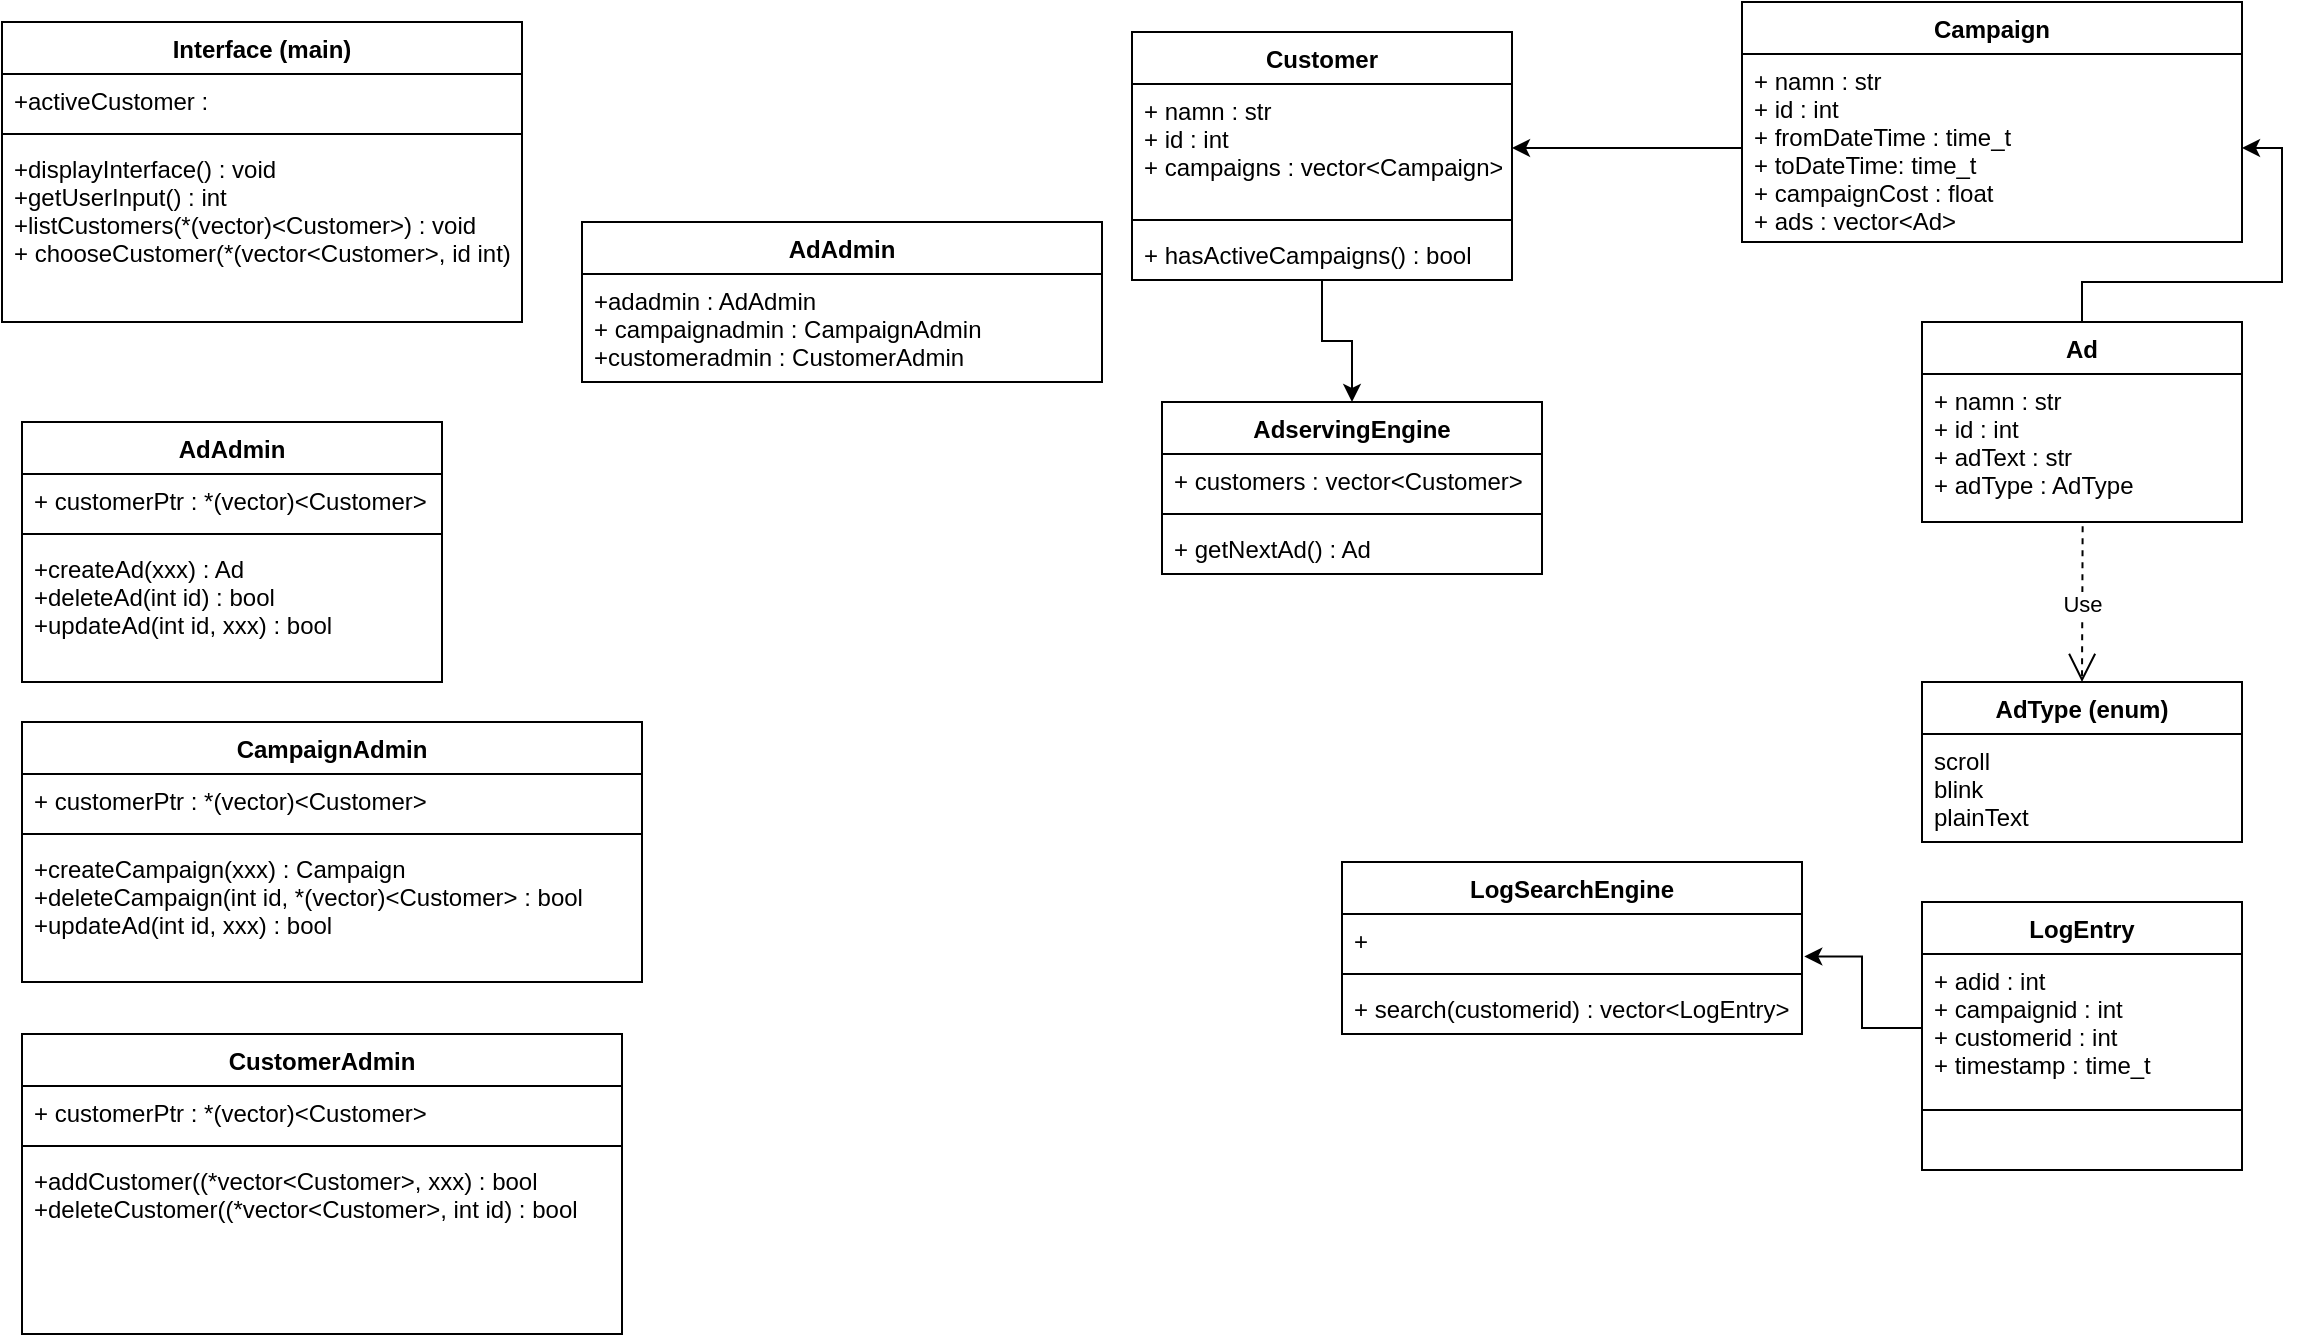 <mxfile version="13.9.8" type="github">
  <diagram id="C5RBs43oDa-KdzZeNtuy" name="Page-1">
    <mxGraphModel dx="1209" dy="643" grid="1" gridSize="10" guides="1" tooltips="1" connect="1" arrows="1" fold="1" page="1" pageScale="1" pageWidth="1169" pageHeight="1654" math="0" shadow="0">
      <root>
        <mxCell id="WIyWlLk6GJQsqaUBKTNV-0" />
        <mxCell id="WIyWlLk6GJQsqaUBKTNV-1" parent="WIyWlLk6GJQsqaUBKTNV-0" />
        <mxCell id="PC9s2-U-Bj0kXFb0hQpz-0" value="AdservingEngine" style="swimlane;fontStyle=1;align=center;verticalAlign=top;childLayout=stackLayout;horizontal=1;startSize=26;horizontalStack=0;resizeParent=1;resizeParentMax=0;resizeLast=0;collapsible=1;marginBottom=0;" parent="WIyWlLk6GJQsqaUBKTNV-1" vertex="1">
          <mxGeometry x="600" y="210" width="190" height="86" as="geometry" />
        </mxCell>
        <mxCell id="PC9s2-U-Bj0kXFb0hQpz-1" value="+ customers : vector&lt;Customer&gt;" style="text;strokeColor=none;fillColor=none;align=left;verticalAlign=top;spacingLeft=4;spacingRight=4;overflow=hidden;rotatable=0;points=[[0,0.5],[1,0.5]];portConstraint=eastwest;" parent="PC9s2-U-Bj0kXFb0hQpz-0" vertex="1">
          <mxGeometry y="26" width="190" height="26" as="geometry" />
        </mxCell>
        <mxCell id="PC9s2-U-Bj0kXFb0hQpz-2" value="" style="line;strokeWidth=1;fillColor=none;align=left;verticalAlign=middle;spacingTop=-1;spacingLeft=3;spacingRight=3;rotatable=0;labelPosition=right;points=[];portConstraint=eastwest;" parent="PC9s2-U-Bj0kXFb0hQpz-0" vertex="1">
          <mxGeometry y="52" width="190" height="8" as="geometry" />
        </mxCell>
        <mxCell id="PC9s2-U-Bj0kXFb0hQpz-3" value="+ getNextAd() : Ad" style="text;strokeColor=none;fillColor=none;align=left;verticalAlign=top;spacingLeft=4;spacingRight=4;overflow=hidden;rotatable=0;points=[[0,0.5],[1,0.5]];portConstraint=eastwest;" parent="PC9s2-U-Bj0kXFb0hQpz-0" vertex="1">
          <mxGeometry y="60" width="190" height="26" as="geometry" />
        </mxCell>
        <mxCell id="PC9s2-U-Bj0kXFb0hQpz-8" value="Campaign" style="swimlane;fontStyle=1;align=center;verticalAlign=top;childLayout=stackLayout;horizontal=1;startSize=26;horizontalStack=0;resizeParent=1;resizeParentMax=0;resizeLast=0;collapsible=1;marginBottom=0;" parent="WIyWlLk6GJQsqaUBKTNV-1" vertex="1">
          <mxGeometry x="890" y="10" width="250" height="120" as="geometry">
            <mxRectangle x="790" y="10" width="90" height="26" as="alternateBounds" />
          </mxGeometry>
        </mxCell>
        <mxCell id="PC9s2-U-Bj0kXFb0hQpz-9" value="+ namn : str&#xa;+ id : int&#xa;+ fromDateTime : time_t&#xa;+ toDateTime: time_t&#xa;+ campaignCost : float&#xa;+ ads : vector&lt;Ad&gt;" style="text;strokeColor=none;fillColor=none;align=left;verticalAlign=top;spacingLeft=4;spacingRight=4;overflow=hidden;rotatable=0;points=[[0,0.5],[1,0.5]];portConstraint=eastwest;" parent="PC9s2-U-Bj0kXFb0hQpz-8" vertex="1">
          <mxGeometry y="26" width="250" height="94" as="geometry" />
        </mxCell>
        <mxCell id="PC9s2-U-Bj0kXFb0hQpz-62" style="edgeStyle=orthogonalEdgeStyle;rounded=0;orthogonalLoop=1;jettySize=auto;html=1;startFill=0;" parent="WIyWlLk6GJQsqaUBKTNV-1" source="PC9s2-U-Bj0kXFb0hQpz-20" target="PC9s2-U-Bj0kXFb0hQpz-9" edge="1">
          <mxGeometry relative="1" as="geometry" />
        </mxCell>
        <mxCell id="PC9s2-U-Bj0kXFb0hQpz-20" value="Ad" style="swimlane;fontStyle=1;align=center;verticalAlign=top;childLayout=stackLayout;horizontal=1;startSize=26;horizontalStack=0;resizeParent=1;resizeParentMax=0;resizeLast=0;collapsible=1;marginBottom=0;" parent="WIyWlLk6GJQsqaUBKTNV-1" vertex="1">
          <mxGeometry x="980" y="170" width="160" height="100" as="geometry" />
        </mxCell>
        <object label="+ namn : str&#xa;+ id : int&#xa;+ adText : str&#xa;+ adType : AdType" namn="str" id="PC9s2-U-Bj0kXFb0hQpz-21">
          <mxCell style="text;strokeColor=none;fillColor=none;align=left;verticalAlign=top;spacingLeft=4;spacingRight=4;overflow=hidden;rotatable=0;points=[[0,0.5],[1,0.5]];portConstraint=eastwest;" parent="PC9s2-U-Bj0kXFb0hQpz-20" vertex="1">
            <mxGeometry y="26" width="160" height="74" as="geometry" />
          </mxCell>
        </object>
        <mxCell id="PC9s2-U-Bj0kXFb0hQpz-24" value="AdType (enum)" style="swimlane;fontStyle=1;align=center;verticalAlign=top;childLayout=stackLayout;horizontal=1;startSize=26;horizontalStack=0;resizeParent=1;resizeParentMax=0;resizeLast=0;collapsible=1;marginBottom=0;" parent="WIyWlLk6GJQsqaUBKTNV-1" vertex="1">
          <mxGeometry x="980" y="350" width="160" height="80" as="geometry" />
        </mxCell>
        <mxCell id="PC9s2-U-Bj0kXFb0hQpz-25" value="scroll&#xa;blink&#xa;plainText" style="text;strokeColor=none;fillColor=none;align=left;verticalAlign=top;spacingLeft=4;spacingRight=4;overflow=hidden;rotatable=0;points=[[0,0.5],[1,0.5]];portConstraint=eastwest;" parent="PC9s2-U-Bj0kXFb0hQpz-24" vertex="1">
          <mxGeometry y="26" width="160" height="54" as="geometry" />
        </mxCell>
        <mxCell id="PC9s2-U-Bj0kXFb0hQpz-28" value="LogSearchEngine" style="swimlane;fontStyle=1;align=center;verticalAlign=top;childLayout=stackLayout;horizontal=1;startSize=26;horizontalStack=0;resizeParent=1;resizeParentMax=0;resizeLast=0;collapsible=1;marginBottom=0;" parent="WIyWlLk6GJQsqaUBKTNV-1" vertex="1">
          <mxGeometry x="690" y="440" width="230" height="86" as="geometry" />
        </mxCell>
        <mxCell id="PC9s2-U-Bj0kXFb0hQpz-29" value="+" style="text;strokeColor=none;fillColor=none;align=left;verticalAlign=top;spacingLeft=4;spacingRight=4;overflow=hidden;rotatable=0;points=[[0,0.5],[1,0.5]];portConstraint=eastwest;" parent="PC9s2-U-Bj0kXFb0hQpz-28" vertex="1">
          <mxGeometry y="26" width="230" height="26" as="geometry" />
        </mxCell>
        <mxCell id="PC9s2-U-Bj0kXFb0hQpz-30" value="" style="line;strokeWidth=1;fillColor=none;align=left;verticalAlign=middle;spacingTop=-1;spacingLeft=3;spacingRight=3;rotatable=0;labelPosition=right;points=[];portConstraint=eastwest;" parent="PC9s2-U-Bj0kXFb0hQpz-28" vertex="1">
          <mxGeometry y="52" width="230" height="8" as="geometry" />
        </mxCell>
        <mxCell id="PC9s2-U-Bj0kXFb0hQpz-31" value="+ search(customerid) : vector&lt;LogEntry&gt;" style="text;strokeColor=none;fillColor=none;align=left;verticalAlign=top;spacingLeft=4;spacingRight=4;overflow=hidden;rotatable=0;points=[[0,0.5],[1,0.5]];portConstraint=eastwest;" parent="PC9s2-U-Bj0kXFb0hQpz-28" vertex="1">
          <mxGeometry y="60" width="230" height="26" as="geometry" />
        </mxCell>
        <mxCell id="PC9s2-U-Bj0kXFb0hQpz-32" value="LogEntry" style="swimlane;fontStyle=1;align=center;verticalAlign=top;childLayout=stackLayout;horizontal=1;startSize=26;horizontalStack=0;resizeParent=1;resizeParentMax=0;resizeLast=0;collapsible=1;marginBottom=0;" parent="WIyWlLk6GJQsqaUBKTNV-1" vertex="1">
          <mxGeometry x="980" y="460" width="160" height="134" as="geometry" />
        </mxCell>
        <mxCell id="PC9s2-U-Bj0kXFb0hQpz-33" value="+ adid : int&#xa;+ campaignid : int&#xa;+ customerid : int&#xa;+ timestamp : time_t" style="text;strokeColor=none;fillColor=none;align=left;verticalAlign=top;spacingLeft=4;spacingRight=4;overflow=hidden;rotatable=0;points=[[0,0.5],[1,0.5]];portConstraint=eastwest;" parent="PC9s2-U-Bj0kXFb0hQpz-32" vertex="1">
          <mxGeometry y="26" width="160" height="74" as="geometry" />
        </mxCell>
        <mxCell id="PC9s2-U-Bj0kXFb0hQpz-34" value="" style="line;strokeWidth=1;fillColor=none;align=left;verticalAlign=middle;spacingTop=-1;spacingLeft=3;spacingRight=3;rotatable=0;labelPosition=right;points=[];portConstraint=eastwest;" parent="PC9s2-U-Bj0kXFb0hQpz-32" vertex="1">
          <mxGeometry y="100" width="160" height="8" as="geometry" />
        </mxCell>
        <mxCell id="PC9s2-U-Bj0kXFb0hQpz-35" value=" " style="text;strokeColor=none;fillColor=none;align=left;verticalAlign=top;spacingLeft=4;spacingRight=4;overflow=hidden;rotatable=0;points=[[0,0.5],[1,0.5]];portConstraint=eastwest;" parent="PC9s2-U-Bj0kXFb0hQpz-32" vertex="1">
          <mxGeometry y="108" width="160" height="26" as="geometry" />
        </mxCell>
        <mxCell id="PC9s2-U-Bj0kXFb0hQpz-64" style="edgeStyle=orthogonalEdgeStyle;rounded=0;orthogonalLoop=1;jettySize=auto;html=1;entryX=0.5;entryY=0;entryDx=0;entryDy=0;startFill=0;" parent="WIyWlLk6GJQsqaUBKTNV-1" source="PC9s2-U-Bj0kXFb0hQpz-38" target="PC9s2-U-Bj0kXFb0hQpz-0" edge="1">
          <mxGeometry relative="1" as="geometry" />
        </mxCell>
        <mxCell id="PC9s2-U-Bj0kXFb0hQpz-38" value="Customer" style="swimlane;fontStyle=1;align=center;verticalAlign=top;childLayout=stackLayout;horizontal=1;startSize=26;horizontalStack=0;resizeParent=1;resizeParentMax=0;resizeLast=0;collapsible=1;marginBottom=0;" parent="WIyWlLk6GJQsqaUBKTNV-1" vertex="1">
          <mxGeometry x="585" y="25" width="190" height="124" as="geometry" />
        </mxCell>
        <mxCell id="PC9s2-U-Bj0kXFb0hQpz-39" value="+ namn : str&#xa;+ id : int&#xa;+ campaigns : vector&lt;Campaign&gt;" style="text;strokeColor=none;fillColor=none;align=left;verticalAlign=top;spacingLeft=4;spacingRight=4;overflow=hidden;rotatable=0;points=[[0,0.5],[1,0.5]];portConstraint=eastwest;" parent="PC9s2-U-Bj0kXFb0hQpz-38" vertex="1">
          <mxGeometry y="26" width="190" height="64" as="geometry" />
        </mxCell>
        <mxCell id="PC9s2-U-Bj0kXFb0hQpz-40" value="" style="line;strokeWidth=1;fillColor=none;align=left;verticalAlign=middle;spacingTop=-1;spacingLeft=3;spacingRight=3;rotatable=0;labelPosition=right;points=[];portConstraint=eastwest;" parent="PC9s2-U-Bj0kXFb0hQpz-38" vertex="1">
          <mxGeometry y="90" width="190" height="8" as="geometry" />
        </mxCell>
        <mxCell id="PC9s2-U-Bj0kXFb0hQpz-41" value="+ hasActiveCampaigns() : bool" style="text;strokeColor=none;fillColor=none;align=left;verticalAlign=top;spacingLeft=4;spacingRight=4;overflow=hidden;rotatable=0;points=[[0,0.5],[1,0.5]];portConstraint=eastwest;" parent="PC9s2-U-Bj0kXFb0hQpz-38" vertex="1">
          <mxGeometry y="98" width="190" height="26" as="geometry" />
        </mxCell>
        <mxCell id="PC9s2-U-Bj0kXFb0hQpz-42" value="Use" style="endArrow=open;endSize=12;dashed=1;html=1;exitX=0.502;exitY=1.029;exitDx=0;exitDy=0;exitPerimeter=0;entryX=0.5;entryY=0;entryDx=0;entryDy=0;" parent="WIyWlLk6GJQsqaUBKTNV-1" source="PC9s2-U-Bj0kXFb0hQpz-21" target="PC9s2-U-Bj0kXFb0hQpz-24" edge="1">
          <mxGeometry width="160" relative="1" as="geometry">
            <mxPoint x="490" y="330" as="sourcePoint" />
            <mxPoint x="650" y="330" as="targetPoint" />
          </mxGeometry>
        </mxCell>
        <mxCell id="PC9s2-U-Bj0kXFb0hQpz-63" style="edgeStyle=orthogonalEdgeStyle;rounded=0;orthogonalLoop=1;jettySize=auto;html=1;entryX=1;entryY=0.5;entryDx=0;entryDy=0;startFill=0;" parent="WIyWlLk6GJQsqaUBKTNV-1" source="PC9s2-U-Bj0kXFb0hQpz-9" target="PC9s2-U-Bj0kXFb0hQpz-39" edge="1">
          <mxGeometry relative="1" as="geometry" />
        </mxCell>
        <mxCell id="PC9s2-U-Bj0kXFb0hQpz-65" style="edgeStyle=orthogonalEdgeStyle;rounded=0;orthogonalLoop=1;jettySize=auto;html=1;entryX=1.005;entryY=0.816;entryDx=0;entryDy=0;entryPerimeter=0;startFill=0;" parent="WIyWlLk6GJQsqaUBKTNV-1" source="PC9s2-U-Bj0kXFb0hQpz-33" target="PC9s2-U-Bj0kXFb0hQpz-29" edge="1">
          <mxGeometry relative="1" as="geometry" />
        </mxCell>
        <mxCell id="PC9s2-U-Bj0kXFb0hQpz-66" value="Interface (main)" style="swimlane;fontStyle=1;align=center;verticalAlign=top;childLayout=stackLayout;horizontal=1;startSize=26;horizontalStack=0;resizeParent=1;resizeParentMax=0;resizeLast=0;collapsible=1;marginBottom=0;" parent="WIyWlLk6GJQsqaUBKTNV-1" vertex="1">
          <mxGeometry x="20" y="20" width="260" height="150" as="geometry" />
        </mxCell>
        <mxCell id="PC9s2-U-Bj0kXFb0hQpz-67" value="+activeCustomer :" style="text;strokeColor=none;fillColor=none;align=left;verticalAlign=top;spacingLeft=4;spacingRight=4;overflow=hidden;rotatable=0;points=[[0,0.5],[1,0.5]];portConstraint=eastwest;" parent="PC9s2-U-Bj0kXFb0hQpz-66" vertex="1">
          <mxGeometry y="26" width="260" height="26" as="geometry" />
        </mxCell>
        <mxCell id="PC9s2-U-Bj0kXFb0hQpz-68" value="" style="line;strokeWidth=1;fillColor=none;align=left;verticalAlign=middle;spacingTop=-1;spacingLeft=3;spacingRight=3;rotatable=0;labelPosition=right;points=[];portConstraint=eastwest;" parent="PC9s2-U-Bj0kXFb0hQpz-66" vertex="1">
          <mxGeometry y="52" width="260" height="8" as="geometry" />
        </mxCell>
        <mxCell id="PC9s2-U-Bj0kXFb0hQpz-69" value="+displayInterface() : void&#xa;+getUserInput() : int&#xa;+listCustomers(*(vector)&lt;Customer&gt;) : void&#xa;+ chooseCustomer(*(vector&lt;Customer&gt;, id int) : " style="text;strokeColor=none;fillColor=none;align=left;verticalAlign=top;spacingLeft=4;spacingRight=4;overflow=hidden;rotatable=0;points=[[0,0.5],[1,0.5]];portConstraint=eastwest;" parent="PC9s2-U-Bj0kXFb0hQpz-66" vertex="1">
          <mxGeometry y="60" width="260" height="90" as="geometry" />
        </mxCell>
        <mxCell id="PC9s2-U-Bj0kXFb0hQpz-74" value="AdAdmin" style="swimlane;fontStyle=1;align=center;verticalAlign=top;childLayout=stackLayout;horizontal=1;startSize=26;horizontalStack=0;resizeParent=1;resizeParentMax=0;resizeLast=0;collapsible=1;marginBottom=0;" parent="WIyWlLk6GJQsqaUBKTNV-1" vertex="1">
          <mxGeometry x="30" y="220" width="210" height="130" as="geometry" />
        </mxCell>
        <mxCell id="PC9s2-U-Bj0kXFb0hQpz-75" value="+ customerPtr : *(vector)&lt;Customer&gt;" style="text;strokeColor=none;fillColor=none;align=left;verticalAlign=top;spacingLeft=4;spacingRight=4;overflow=hidden;rotatable=0;points=[[0,0.5],[1,0.5]];portConstraint=eastwest;" parent="PC9s2-U-Bj0kXFb0hQpz-74" vertex="1">
          <mxGeometry y="26" width="210" height="26" as="geometry" />
        </mxCell>
        <mxCell id="PC9s2-U-Bj0kXFb0hQpz-76" value="" style="line;strokeWidth=1;fillColor=none;align=left;verticalAlign=middle;spacingTop=-1;spacingLeft=3;spacingRight=3;rotatable=0;labelPosition=right;points=[];portConstraint=eastwest;" parent="PC9s2-U-Bj0kXFb0hQpz-74" vertex="1">
          <mxGeometry y="52" width="210" height="8" as="geometry" />
        </mxCell>
        <mxCell id="PC9s2-U-Bj0kXFb0hQpz-77" value="+createAd(xxx) : Ad&#xa;+deleteAd(int id) : bool&#xa;+updateAd(int id, xxx) : bool" style="text;strokeColor=none;fillColor=none;align=left;verticalAlign=top;spacingLeft=4;spacingRight=4;overflow=hidden;rotatable=0;points=[[0,0.5],[1,0.5]];portConstraint=eastwest;" parent="PC9s2-U-Bj0kXFb0hQpz-74" vertex="1">
          <mxGeometry y="60" width="210" height="70" as="geometry" />
        </mxCell>
        <mxCell id="PC9s2-U-Bj0kXFb0hQpz-78" value="CustomerAdmin" style="swimlane;fontStyle=1;align=center;verticalAlign=top;childLayout=stackLayout;horizontal=1;startSize=26;horizontalStack=0;resizeParent=1;resizeParentMax=0;resizeLast=0;collapsible=1;marginBottom=0;" parent="WIyWlLk6GJQsqaUBKTNV-1" vertex="1">
          <mxGeometry x="30" y="526" width="300" height="150" as="geometry" />
        </mxCell>
        <mxCell id="PC9s2-U-Bj0kXFb0hQpz-79" value="+ customerPtr : *(vector)&lt;Customer&gt;" style="text;strokeColor=none;fillColor=none;align=left;verticalAlign=top;spacingLeft=4;spacingRight=4;overflow=hidden;rotatable=0;points=[[0,0.5],[1,0.5]];portConstraint=eastwest;" parent="PC9s2-U-Bj0kXFb0hQpz-78" vertex="1">
          <mxGeometry y="26" width="300" height="26" as="geometry" />
        </mxCell>
        <mxCell id="PC9s2-U-Bj0kXFb0hQpz-80" value="" style="line;strokeWidth=1;fillColor=none;align=left;verticalAlign=middle;spacingTop=-1;spacingLeft=3;spacingRight=3;rotatable=0;labelPosition=right;points=[];portConstraint=eastwest;" parent="PC9s2-U-Bj0kXFb0hQpz-78" vertex="1">
          <mxGeometry y="52" width="300" height="8" as="geometry" />
        </mxCell>
        <mxCell id="PC9s2-U-Bj0kXFb0hQpz-81" value="+addCustomer((*vector&lt;Customer&gt;, xxx) : bool&#xa;+deleteCustomer((*vector&lt;Customer&gt;, int id) : bool" style="text;strokeColor=none;fillColor=none;align=left;verticalAlign=top;spacingLeft=4;spacingRight=4;overflow=hidden;rotatable=0;points=[[0,0.5],[1,0.5]];portConstraint=eastwest;" parent="PC9s2-U-Bj0kXFb0hQpz-78" vertex="1">
          <mxGeometry y="60" width="300" height="90" as="geometry" />
        </mxCell>
        <mxCell id="Q0FWSGUMRbfBNoG91NxI-4" value="CampaignAdmin" style="swimlane;fontStyle=1;align=center;verticalAlign=top;childLayout=stackLayout;horizontal=1;startSize=26;horizontalStack=0;resizeParent=1;resizeParentMax=0;resizeLast=0;collapsible=1;marginBottom=0;" vertex="1" parent="WIyWlLk6GJQsqaUBKTNV-1">
          <mxGeometry x="30" y="370" width="310" height="130" as="geometry" />
        </mxCell>
        <mxCell id="Q0FWSGUMRbfBNoG91NxI-5" value="+ customerPtr : *(vector)&lt;Customer&gt;" style="text;strokeColor=none;fillColor=none;align=left;verticalAlign=top;spacingLeft=4;spacingRight=4;overflow=hidden;rotatable=0;points=[[0,0.5],[1,0.5]];portConstraint=eastwest;" vertex="1" parent="Q0FWSGUMRbfBNoG91NxI-4">
          <mxGeometry y="26" width="310" height="26" as="geometry" />
        </mxCell>
        <mxCell id="Q0FWSGUMRbfBNoG91NxI-6" value="" style="line;strokeWidth=1;fillColor=none;align=left;verticalAlign=middle;spacingTop=-1;spacingLeft=3;spacingRight=3;rotatable=0;labelPosition=right;points=[];portConstraint=eastwest;" vertex="1" parent="Q0FWSGUMRbfBNoG91NxI-4">
          <mxGeometry y="52" width="310" height="8" as="geometry" />
        </mxCell>
        <mxCell id="Q0FWSGUMRbfBNoG91NxI-7" value="+createCampaign(xxx) : Campaign&#xa;+deleteCampaign(int id, *(vector)&lt;Customer&gt; : bool&#xa;+updateAd(int id, xxx) : bool" style="text;strokeColor=none;fillColor=none;align=left;verticalAlign=top;spacingLeft=4;spacingRight=4;overflow=hidden;rotatable=0;points=[[0,0.5],[1,0.5]];portConstraint=eastwest;" vertex="1" parent="Q0FWSGUMRbfBNoG91NxI-4">
          <mxGeometry y="60" width="310" height="70" as="geometry" />
        </mxCell>
        <mxCell id="Q0FWSGUMRbfBNoG91NxI-13" value="AdAdmin" style="swimlane;fontStyle=1;align=center;verticalAlign=top;childLayout=stackLayout;horizontal=1;startSize=26;horizontalStack=0;resizeParent=1;resizeParentMax=0;resizeLast=0;collapsible=1;marginBottom=0;" vertex="1" parent="WIyWlLk6GJQsqaUBKTNV-1">
          <mxGeometry x="310" y="120" width="260" height="80" as="geometry" />
        </mxCell>
        <mxCell id="Q0FWSGUMRbfBNoG91NxI-14" value="+adadmin : AdAdmin&#xa;+ campaignadmin : CampaignAdmin&#xa;+customeradmin : CustomerAdmin" style="text;strokeColor=none;fillColor=none;align=left;verticalAlign=top;spacingLeft=4;spacingRight=4;overflow=hidden;rotatable=0;points=[[0,0.5],[1,0.5]];portConstraint=eastwest;" vertex="1" parent="Q0FWSGUMRbfBNoG91NxI-13">
          <mxGeometry y="26" width="260" height="54" as="geometry" />
        </mxCell>
      </root>
    </mxGraphModel>
  </diagram>
</mxfile>

